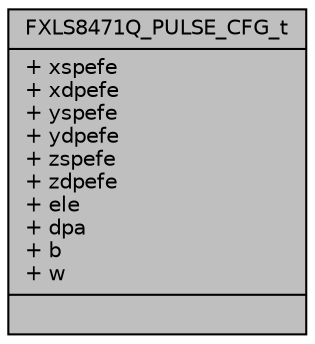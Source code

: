 digraph "FXLS8471Q_PULSE_CFG_t"
{
  edge [fontname="Helvetica",fontsize="10",labelfontname="Helvetica",labelfontsize="10"];
  node [fontname="Helvetica",fontsize="10",shape=record];
  Node1 [label="{FXLS8471Q_PULSE_CFG_t\n|+ xspefe\l+ xdpefe\l+ yspefe\l+ ydpefe\l+ zspefe\l+ zdpefe\l+ ele\l+ dpa\l+ b\l+ w\l|}",height=0.2,width=0.4,color="black", fillcolor="grey75", style="filled", fontcolor="black"];
}
